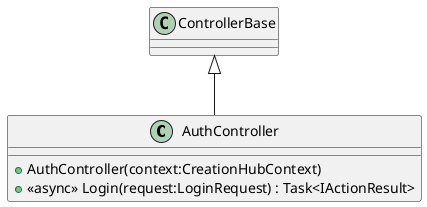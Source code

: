 @startuml
class AuthController {
    + AuthController(context:CreationHubContext)
    + <<async>> Login(request:LoginRequest) : Task<IActionResult>
}
ControllerBase <|-- AuthController
@enduml
